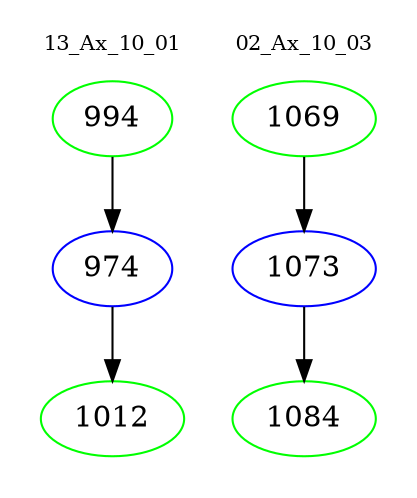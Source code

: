 digraph{
subgraph cluster_0 {
color = white
label = "13_Ax_10_01";
fontsize=10;
T0_994 [label="994", color="green"]
T0_994 -> T0_974 [color="black"]
T0_974 [label="974", color="blue"]
T0_974 -> T0_1012 [color="black"]
T0_1012 [label="1012", color="green"]
}
subgraph cluster_1 {
color = white
label = "02_Ax_10_03";
fontsize=10;
T1_1069 [label="1069", color="green"]
T1_1069 -> T1_1073 [color="black"]
T1_1073 [label="1073", color="blue"]
T1_1073 -> T1_1084 [color="black"]
T1_1084 [label="1084", color="green"]
}
}

